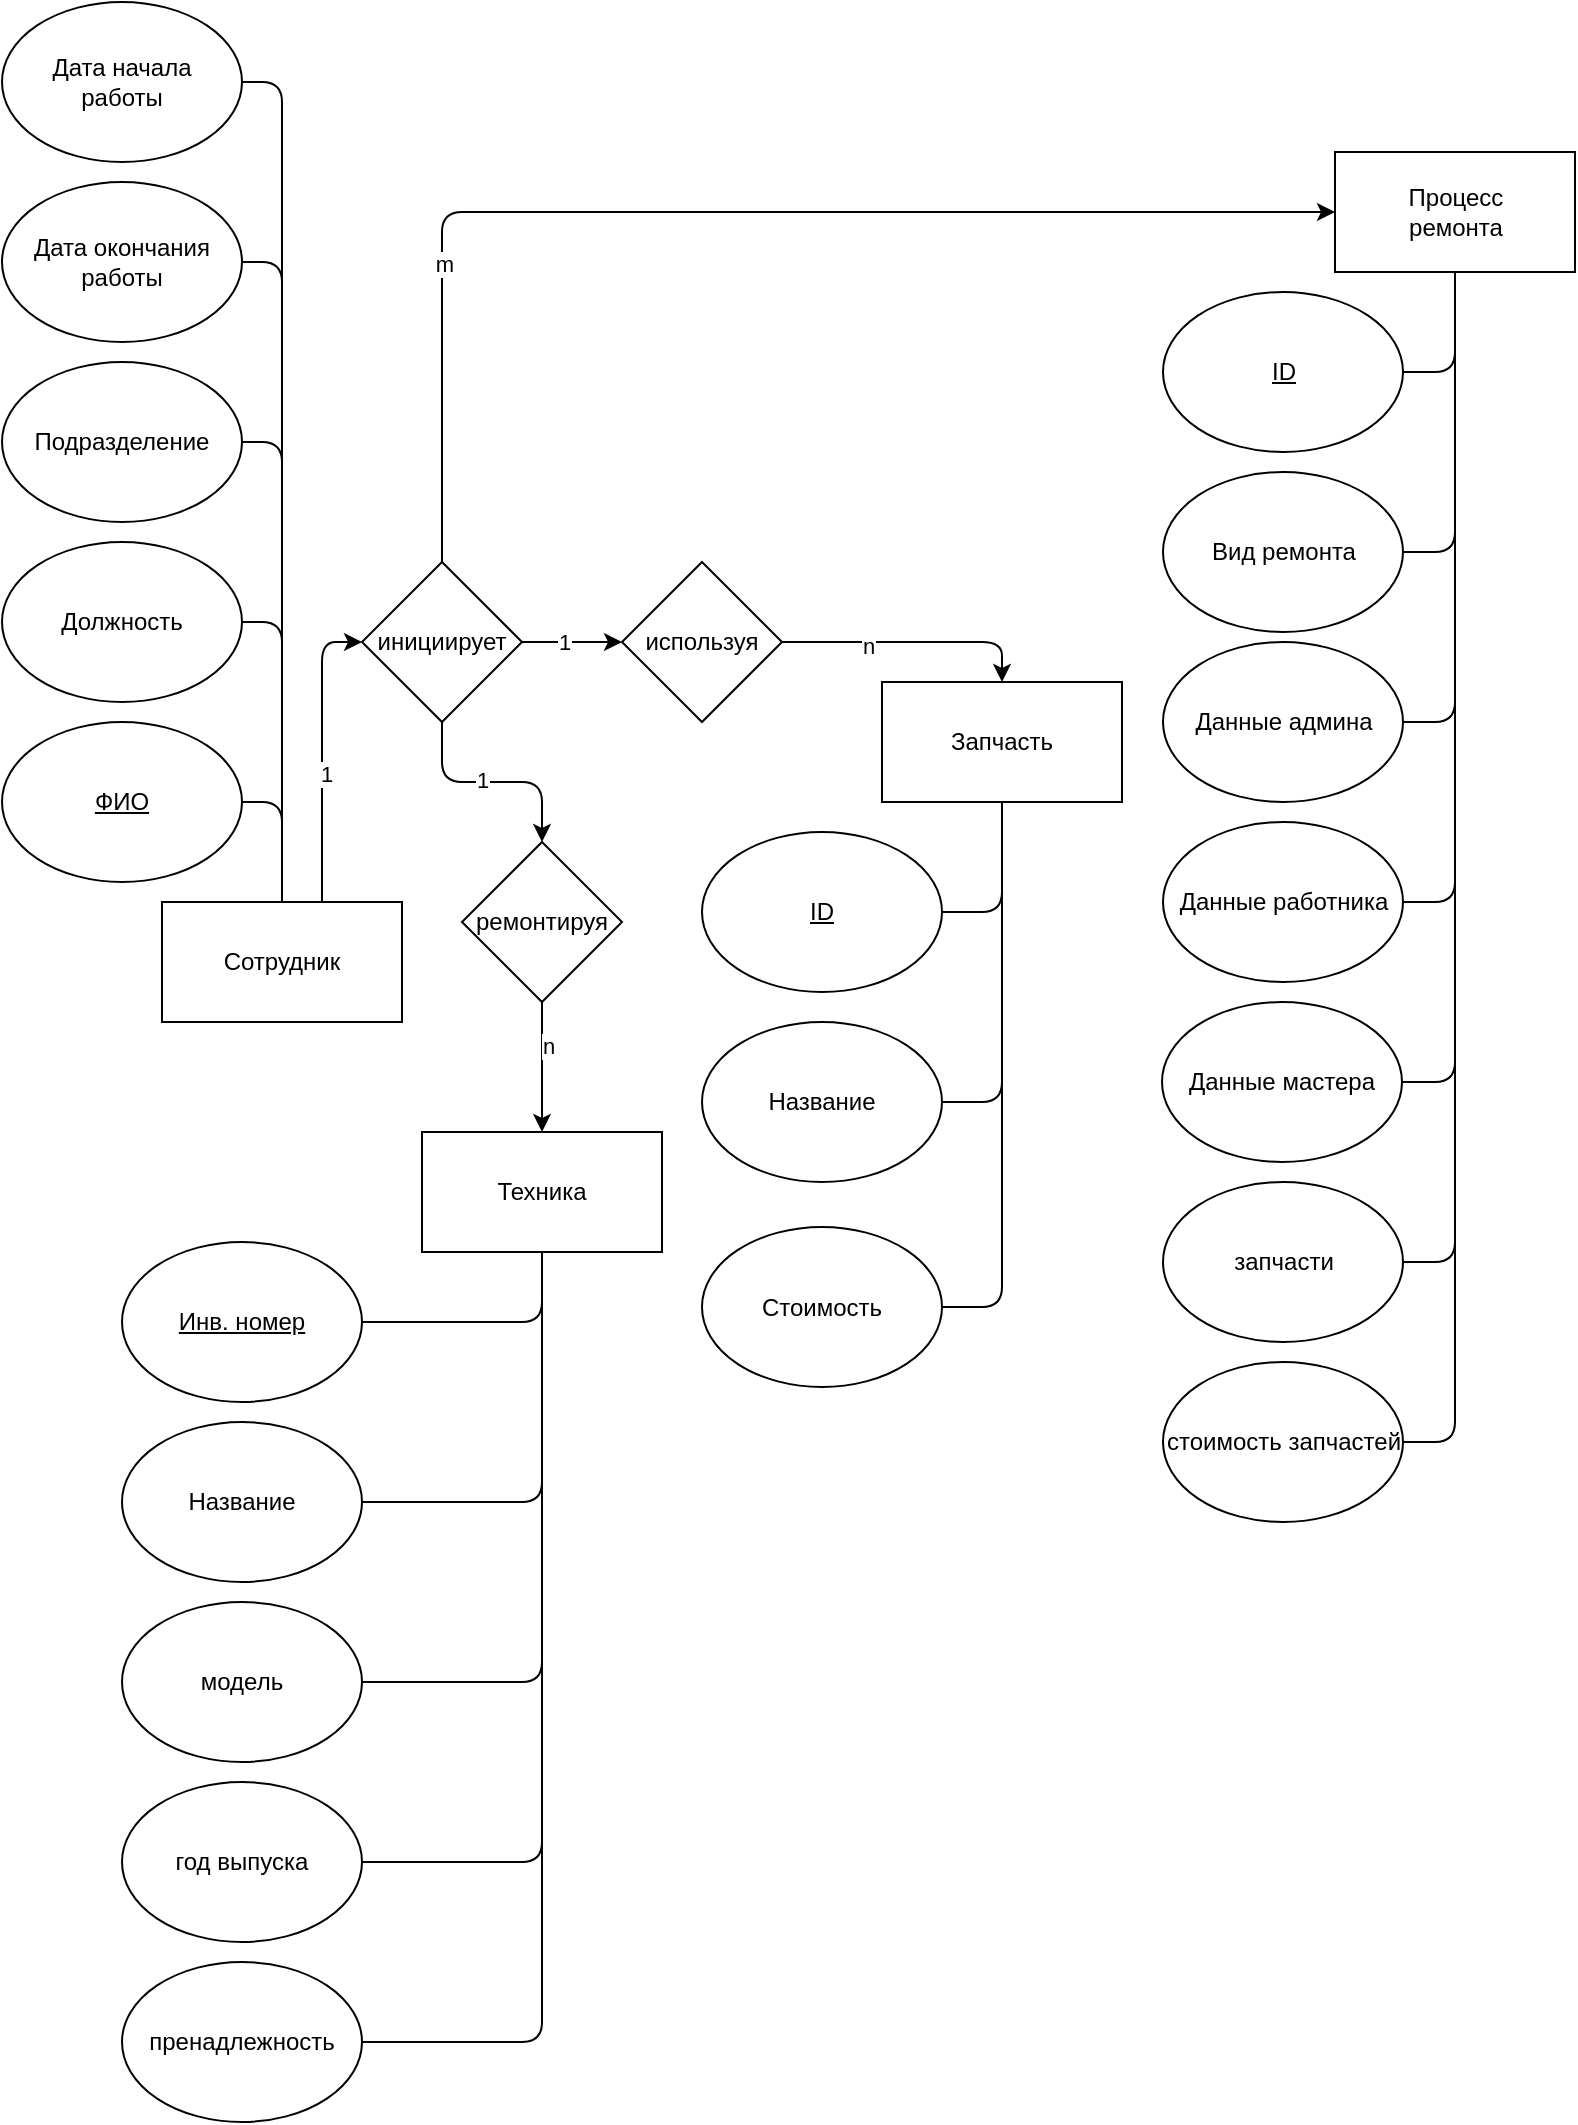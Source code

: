 <mxfile version="27.0.2">
  <diagram name="Страница — 1" id="YBLIJkrBB12wZmon3wnt">
    <mxGraphModel dx="1234" dy="916" grid="1" gridSize="10" guides="1" tooltips="1" connect="1" arrows="1" fold="1" page="1" pageScale="1" pageWidth="827" pageHeight="1169" math="0" shadow="0">
      <root>
        <mxCell id="0" />
        <mxCell id="1" parent="0" />
        <mxCell id="cmHKpC3XxgrT28S-xg-P-44" style="edgeStyle=orthogonalEdgeStyle;rounded=1;orthogonalLoop=1;jettySize=auto;html=1;entryX=1;entryY=0.5;entryDx=0;entryDy=0;curved=0;endArrow=none;startFill=0;" edge="1" parent="1" source="cmHKpC3XxgrT28S-xg-P-2" target="cmHKpC3XxgrT28S-xg-P-40">
          <mxGeometry relative="1" as="geometry" />
        </mxCell>
        <mxCell id="cmHKpC3XxgrT28S-xg-P-45" style="edgeStyle=orthogonalEdgeStyle;rounded=1;orthogonalLoop=1;jettySize=auto;html=1;entryX=1;entryY=0.5;entryDx=0;entryDy=0;curved=0;endArrow=none;startFill=0;" edge="1" parent="1" source="cmHKpC3XxgrT28S-xg-P-2" target="cmHKpC3XxgrT28S-xg-P-42">
          <mxGeometry relative="1" as="geometry" />
        </mxCell>
        <mxCell id="cmHKpC3XxgrT28S-xg-P-54" style="edgeStyle=orthogonalEdgeStyle;rounded=1;orthogonalLoop=1;jettySize=auto;html=1;entryX=1;entryY=0.5;entryDx=0;entryDy=0;curved=0;endArrow=none;startFill=0;" edge="1" parent="1" source="cmHKpC3XxgrT28S-xg-P-2" target="cmHKpC3XxgrT28S-xg-P-43">
          <mxGeometry relative="1" as="geometry" />
        </mxCell>
        <mxCell id="cmHKpC3XxgrT28S-xg-P-2" value="Запчасть" style="rounded=0;whiteSpace=wrap;html=1;" vertex="1" parent="1">
          <mxGeometry x="450" y="360" width="120" height="60" as="geometry" />
        </mxCell>
        <mxCell id="cmHKpC3XxgrT28S-xg-P-3" value="Техника" style="whiteSpace=wrap;html=1;" vertex="1" parent="1">
          <mxGeometry x="220" y="585" width="120" height="60" as="geometry" />
        </mxCell>
        <mxCell id="cmHKpC3XxgrT28S-xg-P-12" style="edgeStyle=orthogonalEdgeStyle;rounded=1;orthogonalLoop=1;jettySize=auto;html=1;entryX=1;entryY=0.5;entryDx=0;entryDy=0;endArrow=none;startFill=0;curved=0;" edge="1" parent="1" source="cmHKpC3XxgrT28S-xg-P-4" target="cmHKpC3XxgrT28S-xg-P-6">
          <mxGeometry relative="1" as="geometry" />
        </mxCell>
        <mxCell id="cmHKpC3XxgrT28S-xg-P-13" style="edgeStyle=orthogonalEdgeStyle;rounded=1;orthogonalLoop=1;jettySize=auto;html=1;entryX=1;entryY=0.5;entryDx=0;entryDy=0;endArrow=none;startFill=0;curved=0;" edge="1" parent="1" source="cmHKpC3XxgrT28S-xg-P-4" target="cmHKpC3XxgrT28S-xg-P-7">
          <mxGeometry relative="1" as="geometry" />
        </mxCell>
        <mxCell id="cmHKpC3XxgrT28S-xg-P-14" style="edgeStyle=orthogonalEdgeStyle;rounded=1;orthogonalLoop=1;jettySize=auto;html=1;entryX=1;entryY=0.5;entryDx=0;entryDy=0;endArrow=none;startFill=0;curved=0;" edge="1" parent="1" source="cmHKpC3XxgrT28S-xg-P-4" target="cmHKpC3XxgrT28S-xg-P-8">
          <mxGeometry relative="1" as="geometry" />
        </mxCell>
        <mxCell id="cmHKpC3XxgrT28S-xg-P-15" style="edgeStyle=orthogonalEdgeStyle;rounded=1;orthogonalLoop=1;jettySize=auto;html=1;entryX=1;entryY=0.5;entryDx=0;entryDy=0;endArrow=none;startFill=0;curved=0;" edge="1" parent="1" source="cmHKpC3XxgrT28S-xg-P-4" target="cmHKpC3XxgrT28S-xg-P-9">
          <mxGeometry relative="1" as="geometry" />
        </mxCell>
        <mxCell id="cmHKpC3XxgrT28S-xg-P-17" style="edgeStyle=orthogonalEdgeStyle;rounded=1;orthogonalLoop=1;jettySize=auto;html=1;entryX=1;entryY=0.5;entryDx=0;entryDy=0;endArrow=none;startFill=0;curved=0;" edge="1" parent="1" source="cmHKpC3XxgrT28S-xg-P-4" target="cmHKpC3XxgrT28S-xg-P-16">
          <mxGeometry relative="1" as="geometry" />
        </mxCell>
        <mxCell id="cmHKpC3XxgrT28S-xg-P-59" style="edgeStyle=orthogonalEdgeStyle;rounded=1;orthogonalLoop=1;jettySize=auto;html=1;entryX=0;entryY=0.5;entryDx=0;entryDy=0;curved=0;" edge="1" parent="1" source="cmHKpC3XxgrT28S-xg-P-4" target="cmHKpC3XxgrT28S-xg-P-47">
          <mxGeometry relative="1" as="geometry">
            <Array as="points">
              <mxPoint x="170" y="340" />
            </Array>
          </mxGeometry>
        </mxCell>
        <mxCell id="cmHKpC3XxgrT28S-xg-P-60" value="1" style="edgeLabel;html=1;align=center;verticalAlign=middle;resizable=0;points=[];" vertex="1" connectable="0" parent="cmHKpC3XxgrT28S-xg-P-59">
          <mxGeometry x="-0.147" y="-2" relative="1" as="geometry">
            <mxPoint as="offset" />
          </mxGeometry>
        </mxCell>
        <mxCell id="cmHKpC3XxgrT28S-xg-P-4" value="Сотрудник" style="whiteSpace=wrap;html=1;" vertex="1" parent="1">
          <mxGeometry x="90" y="470" width="120" height="60" as="geometry" />
        </mxCell>
        <mxCell id="cmHKpC3XxgrT28S-xg-P-34" style="edgeStyle=orthogonalEdgeStyle;rounded=1;orthogonalLoop=1;jettySize=auto;html=1;entryX=1;entryY=0.5;entryDx=0;entryDy=0;endArrow=none;startFill=0;curved=0;" edge="1" parent="1" source="cmHKpC3XxgrT28S-xg-P-5" target="cmHKpC3XxgrT28S-xg-P-28">
          <mxGeometry relative="1" as="geometry" />
        </mxCell>
        <mxCell id="cmHKpC3XxgrT28S-xg-P-35" style="edgeStyle=orthogonalEdgeStyle;rounded=1;orthogonalLoop=1;jettySize=auto;html=1;entryX=1;entryY=0.5;entryDx=0;entryDy=0;endArrow=none;startFill=0;curved=0;" edge="1" parent="1" source="cmHKpC3XxgrT28S-xg-P-5" target="cmHKpC3XxgrT28S-xg-P-31">
          <mxGeometry relative="1" as="geometry" />
        </mxCell>
        <mxCell id="cmHKpC3XxgrT28S-xg-P-36" style="edgeStyle=orthogonalEdgeStyle;rounded=1;orthogonalLoop=1;jettySize=auto;html=1;entryX=1;entryY=0.5;entryDx=0;entryDy=0;endArrow=none;startFill=0;curved=0;" edge="1" parent="1" source="cmHKpC3XxgrT28S-xg-P-5" target="cmHKpC3XxgrT28S-xg-P-33">
          <mxGeometry relative="1" as="geometry" />
        </mxCell>
        <mxCell id="cmHKpC3XxgrT28S-xg-P-37" style="edgeStyle=orthogonalEdgeStyle;rounded=1;orthogonalLoop=1;jettySize=auto;html=1;entryX=1;entryY=0.5;entryDx=0;entryDy=0;endArrow=none;startFill=0;curved=0;" edge="1" parent="1" source="cmHKpC3XxgrT28S-xg-P-5" target="cmHKpC3XxgrT28S-xg-P-30">
          <mxGeometry relative="1" as="geometry" />
        </mxCell>
        <mxCell id="cmHKpC3XxgrT28S-xg-P-38" style="edgeStyle=orthogonalEdgeStyle;rounded=1;orthogonalLoop=1;jettySize=auto;html=1;entryX=1;entryY=0.5;entryDx=0;entryDy=0;endArrow=none;startFill=0;curved=0;" edge="1" parent="1" source="cmHKpC3XxgrT28S-xg-P-5" target="cmHKpC3XxgrT28S-xg-P-32">
          <mxGeometry relative="1" as="geometry" />
        </mxCell>
        <mxCell id="cmHKpC3XxgrT28S-xg-P-39" style="edgeStyle=orthogonalEdgeStyle;rounded=1;orthogonalLoop=1;jettySize=auto;html=1;entryX=1;entryY=0.5;entryDx=0;entryDy=0;endArrow=none;startFill=0;curved=0;" edge="1" parent="1" source="cmHKpC3XxgrT28S-xg-P-5" target="cmHKpC3XxgrT28S-xg-P-29">
          <mxGeometry relative="1" as="geometry" />
        </mxCell>
        <mxCell id="cmHKpC3XxgrT28S-xg-P-78" style="edgeStyle=orthogonalEdgeStyle;rounded=1;orthogonalLoop=1;jettySize=auto;html=1;entryX=1;entryY=0.5;entryDx=0;entryDy=0;endArrow=none;startFill=0;curved=0;" edge="1" parent="1" source="cmHKpC3XxgrT28S-xg-P-5" target="cmHKpC3XxgrT28S-xg-P-41">
          <mxGeometry relative="1" as="geometry" />
        </mxCell>
        <mxCell id="cmHKpC3XxgrT28S-xg-P-5" value="Процесс&lt;div&gt;ремонта&lt;/div&gt;" style="whiteSpace=wrap;html=1;" vertex="1" parent="1">
          <mxGeometry x="676.5" y="95" width="120" height="60" as="geometry" />
        </mxCell>
        <mxCell id="cmHKpC3XxgrT28S-xg-P-6" value="Должность" style="ellipse;whiteSpace=wrap;html=1;" vertex="1" parent="1">
          <mxGeometry x="10" y="290" width="120" height="80" as="geometry" />
        </mxCell>
        <mxCell id="cmHKpC3XxgrT28S-xg-P-7" value="Подразделение" style="ellipse;whiteSpace=wrap;html=1;" vertex="1" parent="1">
          <mxGeometry x="10" y="200" width="120" height="80" as="geometry" />
        </mxCell>
        <mxCell id="cmHKpC3XxgrT28S-xg-P-8" value="Дата окончания работы" style="ellipse;whiteSpace=wrap;html=1;" vertex="1" parent="1">
          <mxGeometry x="10" y="110" width="120" height="80" as="geometry" />
        </mxCell>
        <mxCell id="cmHKpC3XxgrT28S-xg-P-9" value="Дата начала&lt;div&gt;работы&lt;/div&gt;" style="ellipse;whiteSpace=wrap;html=1;" vertex="1" parent="1">
          <mxGeometry x="10" y="20" width="120" height="80" as="geometry" />
        </mxCell>
        <mxCell id="cmHKpC3XxgrT28S-xg-P-16" value="&lt;u&gt;ФИО&lt;/u&gt;" style="ellipse;whiteSpace=wrap;html=1;" vertex="1" parent="1">
          <mxGeometry x="10" y="380" width="120" height="80" as="geometry" />
        </mxCell>
        <mxCell id="cmHKpC3XxgrT28S-xg-P-67" style="edgeStyle=orthogonalEdgeStyle;rounded=1;orthogonalLoop=1;jettySize=auto;html=1;entryX=0.5;entryY=1;entryDx=0;entryDy=0;endArrow=none;startFill=0;curved=0;" edge="1" parent="1" source="cmHKpC3XxgrT28S-xg-P-18" target="cmHKpC3XxgrT28S-xg-P-3">
          <mxGeometry relative="1" as="geometry" />
        </mxCell>
        <mxCell id="cmHKpC3XxgrT28S-xg-P-18" value="&lt;u&gt;Инв. номер&lt;/u&gt;" style="ellipse;whiteSpace=wrap;html=1;" vertex="1" parent="1">
          <mxGeometry x="70" y="640" width="120" height="80" as="geometry" />
        </mxCell>
        <mxCell id="cmHKpC3XxgrT28S-xg-P-66" style="edgeStyle=orthogonalEdgeStyle;rounded=1;orthogonalLoop=1;jettySize=auto;html=1;entryX=0.5;entryY=1;entryDx=0;entryDy=0;endArrow=none;startFill=0;curved=0;" edge="1" parent="1" source="cmHKpC3XxgrT28S-xg-P-19" target="cmHKpC3XxgrT28S-xg-P-3">
          <mxGeometry relative="1" as="geometry" />
        </mxCell>
        <mxCell id="cmHKpC3XxgrT28S-xg-P-19" value="Название&lt;span style=&quot;color: rgba(0, 0, 0, 0); font-family: monospace; font-size: 0px; text-align: start; text-wrap-mode: nowrap;&quot;&gt;%3CmxGraphModel%3E%3Croot%3E%3CmxCell%20id%3D%220%22%2F%3E%3CmxCell%20id%3D%221%22%20parent%3D%220%22%2F%3E%3CmxCell%20id%3D%222%22%20value%3D%22%D0%94%D0%B0%D1%82%D0%B0%20%D0%BE%D0%BA%D0%BE%D0%BD%D1%87%D0%B0%D0%BD%D0%B8%D1%8F%20%D1%80%D0%B0%D0%B1%D0%BE%D1%82%D1%8B%22%20style%3D%22ellipse%3BwhiteSpace%3Dwrap%3Bhtml%3D1%3B%22%20vertex%3D%221%22%20parent%3D%221%22%3E%3CmxGeometry%20x%3D%2220%22%20y%3D%22120%22%20width%3D%22120%22%20height%3D%2280%22%20as%3D%22geometry%22%2F%3E%3C%2FmxCell%3E%3C%2Froot%3E%3C%2FmxGraphModel%3E&lt;/span&gt;" style="ellipse;whiteSpace=wrap;html=1;" vertex="1" parent="1">
          <mxGeometry x="70" y="730" width="120" height="80" as="geometry" />
        </mxCell>
        <mxCell id="cmHKpC3XxgrT28S-xg-P-68" style="edgeStyle=orthogonalEdgeStyle;rounded=1;orthogonalLoop=1;jettySize=auto;html=1;entryX=0.5;entryY=1;entryDx=0;entryDy=0;endArrow=none;startFill=0;curved=0;" edge="1" parent="1" source="cmHKpC3XxgrT28S-xg-P-20" target="cmHKpC3XxgrT28S-xg-P-3">
          <mxGeometry relative="1" as="geometry" />
        </mxCell>
        <mxCell id="cmHKpC3XxgrT28S-xg-P-20" value="модель" style="ellipse;whiteSpace=wrap;html=1;" vertex="1" parent="1">
          <mxGeometry x="70" y="820" width="120" height="80" as="geometry" />
        </mxCell>
        <mxCell id="cmHKpC3XxgrT28S-xg-P-69" style="edgeStyle=orthogonalEdgeStyle;rounded=1;orthogonalLoop=1;jettySize=auto;html=1;endArrow=none;startFill=0;curved=0;" edge="1" parent="1" source="cmHKpC3XxgrT28S-xg-P-21" target="cmHKpC3XxgrT28S-xg-P-3">
          <mxGeometry relative="1" as="geometry">
            <mxPoint x="280" y="650" as="targetPoint" />
          </mxGeometry>
        </mxCell>
        <mxCell id="cmHKpC3XxgrT28S-xg-P-21" value="год выпуска" style="ellipse;whiteSpace=wrap;html=1;" vertex="1" parent="1">
          <mxGeometry x="70" y="910" width="120" height="80" as="geometry" />
        </mxCell>
        <mxCell id="cmHKpC3XxgrT28S-xg-P-70" style="edgeStyle=orthogonalEdgeStyle;rounded=1;orthogonalLoop=1;jettySize=auto;html=1;entryX=0.5;entryY=1;entryDx=0;entryDy=0;endArrow=none;startFill=0;curved=0;" edge="1" parent="1" source="cmHKpC3XxgrT28S-xg-P-22" target="cmHKpC3XxgrT28S-xg-P-3">
          <mxGeometry relative="1" as="geometry" />
        </mxCell>
        <mxCell id="cmHKpC3XxgrT28S-xg-P-22" value="пренадлежность" style="ellipse;whiteSpace=wrap;html=1;" vertex="1" parent="1">
          <mxGeometry x="70" y="1000" width="120" height="80" as="geometry" />
        </mxCell>
        <mxCell id="cmHKpC3XxgrT28S-xg-P-28" value="Вид ремонта" style="ellipse;whiteSpace=wrap;html=1;" vertex="1" parent="1">
          <mxGeometry x="590.5" y="255" width="120" height="80" as="geometry" />
        </mxCell>
        <mxCell id="cmHKpC3XxgrT28S-xg-P-29" value="стоимость запчастей" style="ellipse;whiteSpace=wrap;html=1;" vertex="1" parent="1">
          <mxGeometry x="590.5" y="700" width="120" height="80" as="geometry" />
        </mxCell>
        <mxCell id="cmHKpC3XxgrT28S-xg-P-30" value="Данные мастера" style="ellipse;whiteSpace=wrap;html=1;" vertex="1" parent="1">
          <mxGeometry x="590" y="520" width="120" height="80" as="geometry" />
        </mxCell>
        <mxCell id="cmHKpC3XxgrT28S-xg-P-31" value="Данные админа" style="ellipse;whiteSpace=wrap;html=1;" vertex="1" parent="1">
          <mxGeometry x="590.5" y="340" width="120" height="80" as="geometry" />
        </mxCell>
        <mxCell id="cmHKpC3XxgrT28S-xg-P-32" value="запчасти" style="ellipse;whiteSpace=wrap;html=1;" vertex="1" parent="1">
          <mxGeometry x="590.5" y="610" width="120" height="80" as="geometry" />
        </mxCell>
        <mxCell id="cmHKpC3XxgrT28S-xg-P-33" value="Данные работника" style="ellipse;whiteSpace=wrap;html=1;" vertex="1" parent="1">
          <mxGeometry x="590.5" y="430" width="120" height="80" as="geometry" />
        </mxCell>
        <mxCell id="cmHKpC3XxgrT28S-xg-P-40" value="&lt;u&gt;ID&lt;/u&gt;" style="ellipse;whiteSpace=wrap;html=1;" vertex="1" parent="1">
          <mxGeometry x="360" y="435" width="120" height="80" as="geometry" />
        </mxCell>
        <mxCell id="cmHKpC3XxgrT28S-xg-P-41" value="&lt;u&gt;ID&lt;/u&gt;" style="ellipse;whiteSpace=wrap;html=1;" vertex="1" parent="1">
          <mxGeometry x="590.5" y="165" width="120" height="80" as="geometry" />
        </mxCell>
        <mxCell id="cmHKpC3XxgrT28S-xg-P-42" value="Название&lt;span style=&quot;color: rgba(0, 0, 0, 0); font-family: monospace; font-size: 0px; text-align: start; text-wrap-mode: nowrap;&quot;&gt;%3CmxGraphModel%3E%3Croot%3E%3CmxCell%20id%3D%220%22%2F%3E%3CmxCell%20id%3D%221%22%20parent%3D%220%22%2F%3E%3CmxCell%20id%3D%222%22%20value%3D%22%D0%94%D0%B0%D1%82%D0%B0%20%D0%BE%D0%BA%D0%BE%D0%BD%D1%87%D0%B0%D0%BD%D0%B8%D1%8F%20%D1%80%D0%B0%D0%B1%D0%BE%D1%82%D1%8B%22%20style%3D%22ellipse%3BwhiteSpace%3Dwrap%3Bhtml%3D1%3B%22%20vertex%3D%221%22%20parent%3D%221%22%3E%3CmxGeometry%20x%3D%2220%22%20y%3D%22120%22%20width%3D%22120%22%20height%3D%2280%22%20as%3D%22geometry%22%2F%3E%3C%2FmxCell%3E%3C%2Froot%3E%3C%2FmxGraphModel%3E&lt;/span&gt;" style="ellipse;whiteSpace=wrap;html=1;" vertex="1" parent="1">
          <mxGeometry x="360" y="530" width="120" height="80" as="geometry" />
        </mxCell>
        <mxCell id="cmHKpC3XxgrT28S-xg-P-43" value="Стоимость" style="ellipse;whiteSpace=wrap;html=1;" vertex="1" parent="1">
          <mxGeometry x="360" y="632.5" width="120" height="80" as="geometry" />
        </mxCell>
        <mxCell id="cmHKpC3XxgrT28S-xg-P-50" style="edgeStyle=orthogonalEdgeStyle;rounded=1;orthogonalLoop=1;jettySize=auto;html=1;curved=0;exitX=1;exitY=0.5;exitDx=0;exitDy=0;" edge="1" parent="1" source="cmHKpC3XxgrT28S-xg-P-47" target="cmHKpC3XxgrT28S-xg-P-5">
          <mxGeometry relative="1" as="geometry">
            <mxPoint x="610" y="5" as="sourcePoint" />
            <Array as="points">
              <mxPoint x="230" y="340" />
              <mxPoint x="230" y="125" />
            </Array>
          </mxGeometry>
        </mxCell>
        <mxCell id="cmHKpC3XxgrT28S-xg-P-52" value="m" style="edgeLabel;html=1;align=center;verticalAlign=middle;resizable=0;points=[];" vertex="1" connectable="0" parent="cmHKpC3XxgrT28S-xg-P-50">
          <mxGeometry x="-0.346" y="-1" relative="1" as="geometry">
            <mxPoint as="offset" />
          </mxGeometry>
        </mxCell>
        <mxCell id="cmHKpC3XxgrT28S-xg-P-61" style="edgeStyle=orthogonalEdgeStyle;rounded=0;orthogonalLoop=1;jettySize=auto;html=1;entryX=0;entryY=0.5;entryDx=0;entryDy=0;" edge="1" parent="1" source="cmHKpC3XxgrT28S-xg-P-47" target="cmHKpC3XxgrT28S-xg-P-56">
          <mxGeometry relative="1" as="geometry" />
        </mxCell>
        <mxCell id="cmHKpC3XxgrT28S-xg-P-74" value="1" style="edgeLabel;html=1;align=center;verticalAlign=middle;resizable=0;points=[];" vertex="1" connectable="0" parent="cmHKpC3XxgrT28S-xg-P-61">
          <mxGeometry x="-0.16" relative="1" as="geometry">
            <mxPoint as="offset" />
          </mxGeometry>
        </mxCell>
        <mxCell id="cmHKpC3XxgrT28S-xg-P-72" style="edgeStyle=orthogonalEdgeStyle;rounded=1;orthogonalLoop=1;jettySize=auto;html=1;entryX=0.5;entryY=0;entryDx=0;entryDy=0;curved=0;" edge="1" parent="1" source="cmHKpC3XxgrT28S-xg-P-47" target="cmHKpC3XxgrT28S-xg-P-71">
          <mxGeometry relative="1" as="geometry" />
        </mxCell>
        <mxCell id="cmHKpC3XxgrT28S-xg-P-76" value="1" style="edgeLabel;html=1;align=center;verticalAlign=middle;resizable=0;points=[];" vertex="1" connectable="0" parent="cmHKpC3XxgrT28S-xg-P-72">
          <mxGeometry x="-0.091" y="1" relative="1" as="geometry">
            <mxPoint as="offset" />
          </mxGeometry>
        </mxCell>
        <mxCell id="cmHKpC3XxgrT28S-xg-P-47" value="инициирует" style="rhombus;whiteSpace=wrap;html=1;" vertex="1" parent="1">
          <mxGeometry x="190" y="300" width="80" height="80" as="geometry" />
        </mxCell>
        <mxCell id="cmHKpC3XxgrT28S-xg-P-62" style="edgeStyle=orthogonalEdgeStyle;rounded=1;orthogonalLoop=1;jettySize=auto;html=1;entryX=0.5;entryY=0;entryDx=0;entryDy=0;curved=0;" edge="1" parent="1" source="cmHKpC3XxgrT28S-xg-P-56" target="cmHKpC3XxgrT28S-xg-P-2">
          <mxGeometry relative="1" as="geometry" />
        </mxCell>
        <mxCell id="cmHKpC3XxgrT28S-xg-P-75" value="n" style="edgeLabel;html=1;align=center;verticalAlign=middle;resizable=0;points=[];" vertex="1" connectable="0" parent="cmHKpC3XxgrT28S-xg-P-62">
          <mxGeometry x="-0.339" y="-2" relative="1" as="geometry">
            <mxPoint as="offset" />
          </mxGeometry>
        </mxCell>
        <mxCell id="cmHKpC3XxgrT28S-xg-P-56" value="используя" style="rhombus;whiteSpace=wrap;html=1;" vertex="1" parent="1">
          <mxGeometry x="320" y="300" width="80" height="80" as="geometry" />
        </mxCell>
        <mxCell id="cmHKpC3XxgrT28S-xg-P-73" style="edgeStyle=orthogonalEdgeStyle;rounded=0;orthogonalLoop=1;jettySize=auto;html=1;" edge="1" parent="1" source="cmHKpC3XxgrT28S-xg-P-71" target="cmHKpC3XxgrT28S-xg-P-3">
          <mxGeometry relative="1" as="geometry" />
        </mxCell>
        <mxCell id="cmHKpC3XxgrT28S-xg-P-77" value="n" style="edgeLabel;html=1;align=center;verticalAlign=middle;resizable=0;points=[];" vertex="1" connectable="0" parent="cmHKpC3XxgrT28S-xg-P-73">
          <mxGeometry x="-0.323" y="3" relative="1" as="geometry">
            <mxPoint as="offset" />
          </mxGeometry>
        </mxCell>
        <mxCell id="cmHKpC3XxgrT28S-xg-P-71" value="ремонтируя" style="rhombus;whiteSpace=wrap;html=1;" vertex="1" parent="1">
          <mxGeometry x="240" y="440" width="80" height="80" as="geometry" />
        </mxCell>
      </root>
    </mxGraphModel>
  </diagram>
</mxfile>

